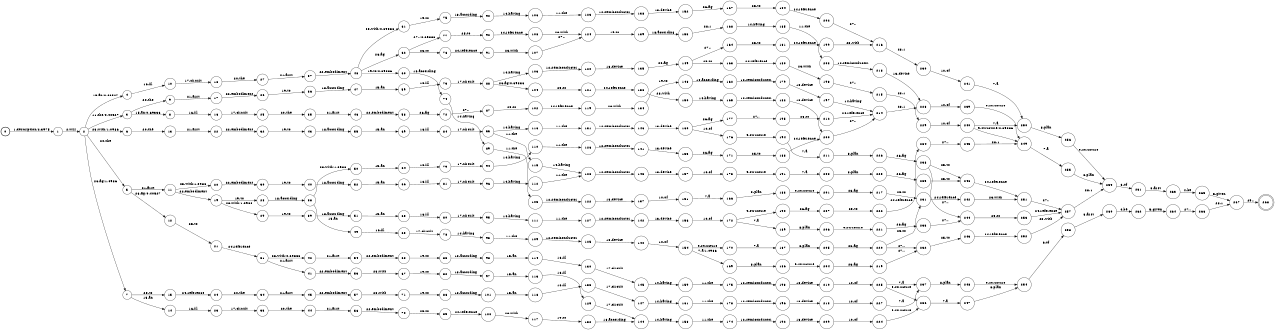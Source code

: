 digraph FST {
rankdir = LR;
size = "8.5,11";
label = "";
center = 1;
orientation = Portrait;
ranksep = "0.4";
nodesep = "0.25";
0 [label = "0", shape = circle, style = bold, fontsize = 14]
	0 -> 1 [label = "1:description/2.3975", fontsize = 14];
1 [label = "1", shape = circle, style = solid, fontsize = 14]
	1 -> 2 [label = "2:will", fontsize = 14];
2 [label = "2", shape = circle, style = solid, fontsize = 14]
	2 -> 4 [label = "15:an/0.40527", fontsize = 14];
	2 -> 3 [label = "11:the/0.40527", fontsize = 14];
	2 -> 5 [label = "20:the", fontsize = 14];
	2 -> 6 [label = "23:with/1.0986", fontsize = 14];
	2 -> 7 [label = "26:fig/1.0986", fontsize = 14];
3 [label = "3", shape = circle, style = solid, fontsize = 14]
	3 -> 8 [label = "15:an/0.69336", fontsize = 14];
	3 -> 9 [label = "20:the", fontsize = 14];
4 [label = "4", shape = circle, style = solid, fontsize = 14]
	4 -> 10 [label = "16:iil", fontsize = 14];
5 [label = "5", shape = circle, style = solid, fontsize = 14]
	5 -> 11 [label = "21:first", fontsize = 14];
	5 -> 12 [label = "26:fig/0.40527", fontsize = 14];
6 [label = "6", shape = circle, style = solid, fontsize = 14]
	6 -> 13 [label = "20:the", fontsize = 14];
7 [label = "7", shape = circle, style = solid, fontsize = 14]
	7 -> 14 [label = "15:an", fontsize = 14];
	7 -> 15 [label = "25:to", fontsize = 14];
8 [label = "8", shape = circle, style = solid, fontsize = 14]
	8 -> 16 [label = "16:iil", fontsize = 14];
9 [label = "9", shape = circle, style = solid, fontsize = 14]
	9 -> 17 [label = "21:first", fontsize = 14];
10 [label = "10", shape = circle, style = solid, fontsize = 14]
	10 -> 18 [label = "17:circuit", fontsize = 14];
11 [label = "11", shape = circle, style = solid, fontsize = 14]
	11 -> 19 [label = "22:embodiment", fontsize = 14];
	11 -> 20 [label = "23:with/1.0986", fontsize = 14];
12 [label = "12", shape = circle, style = solid, fontsize = 14]
	12 -> 21 [label = "25:to", fontsize = 14];
13 [label = "13", shape = circle, style = solid, fontsize = 14]
	13 -> 22 [label = "21:first", fontsize = 14];
14 [label = "14", shape = circle, style = solid, fontsize = 14]
	14 -> 23 [label = "16:iil", fontsize = 14];
15 [label = "15", shape = circle, style = solid, fontsize = 14]
	15 -> 24 [label = "24:reference", fontsize = 14];
16 [label = "16", shape = circle, style = solid, fontsize = 14]
	16 -> 25 [label = "17:circuit", fontsize = 14];
17 [label = "17", shape = circle, style = solid, fontsize = 14]
	17 -> 26 [label = "22:embodiment", fontsize = 14];
18 [label = "18", shape = circle, style = solid, fontsize = 14]
	18 -> 27 [label = "20:the", fontsize = 14];
19 [label = "19", shape = circle, style = solid, fontsize = 14]
	19 -> 29 [label = "23:with/1.0986", fontsize = 14];
	19 -> 28 [label = "19:to", fontsize = 14];
20 [label = "20", shape = circle, style = solid, fontsize = 14]
	20 -> 30 [label = "22:embodiment", fontsize = 14];
21 [label = "21", shape = circle, style = solid, fontsize = 14]
	21 -> 31 [label = "24:reference", fontsize = 14];
22 [label = "22", shape = circle, style = solid, fontsize = 14]
	22 -> 32 [label = "22:embodiment", fontsize = 14];
23 [label = "23", shape = circle, style = solid, fontsize = 14]
	23 -> 33 [label = "17:circuit", fontsize = 14];
24 [label = "24", shape = circle, style = solid, fontsize = 14]
	24 -> 34 [label = "20:the", fontsize = 14];
25 [label = "25", shape = circle, style = solid, fontsize = 14]
	25 -> 35 [label = "20:the", fontsize = 14];
26 [label = "26", shape = circle, style = solid, fontsize = 14]
	26 -> 36 [label = "19:to", fontsize = 14];
27 [label = "27", shape = circle, style = solid, fontsize = 14]
	27 -> 37 [label = "21:first", fontsize = 14];
28 [label = "28", shape = circle, style = solid, fontsize = 14]
	28 -> 38 [label = "18:according", fontsize = 14];
29 [label = "29", shape = circle, style = solid, fontsize = 14]
	29 -> 39 [label = "19:to", fontsize = 14];
30 [label = "30", shape = circle, style = solid, fontsize = 14]
	30 -> 40 [label = "19:to", fontsize = 14];
31 [label = "31", shape = circle, style = solid, fontsize = 14]
	31 -> 41 [label = "21:first", fontsize = 14];
	31 -> 42 [label = "23:with/0.69336", fontsize = 14];
32 [label = "32", shape = circle, style = solid, fontsize = 14]
	32 -> 43 [label = "19:to", fontsize = 14];
33 [label = "33", shape = circle, style = solid, fontsize = 14]
	33 -> 44 [label = "20:the", fontsize = 14];
34 [label = "34", shape = circle, style = solid, fontsize = 14]
	34 -> 45 [label = "21:first", fontsize = 14];
35 [label = "35", shape = circle, style = solid, fontsize = 14]
	35 -> 46 [label = "21:first", fontsize = 14];
36 [label = "36", shape = circle, style = solid, fontsize = 14]
	36 -> 47 [label = "18:according", fontsize = 14];
37 [label = "37", shape = circle, style = solid, fontsize = 14]
	37 -> 48 [label = "22:embodiment", fontsize = 14];
38 [label = "38", shape = circle, style = solid, fontsize = 14]
	38 -> 49 [label = "15:an", fontsize = 14];
	38 -> 50 [label = "23:with/1.0986", fontsize = 14];
39 [label = "39", shape = circle, style = solid, fontsize = 14]
	39 -> 51 [label = "18:according", fontsize = 14];
40 [label = "40", shape = circle, style = solid, fontsize = 14]
	40 -> 52 [label = "18:according", fontsize = 14];
41 [label = "41", shape = circle, style = solid, fontsize = 14]
	41 -> 53 [label = "22:embodiment", fontsize = 14];
42 [label = "42", shape = circle, style = solid, fontsize = 14]
	42 -> 54 [label = "21:first", fontsize = 14];
43 [label = "43", shape = circle, style = solid, fontsize = 14]
	43 -> 55 [label = "18:according", fontsize = 14];
44 [label = "44", shape = circle, style = solid, fontsize = 14]
	44 -> 56 [label = "21:first", fontsize = 14];
45 [label = "45", shape = circle, style = solid, fontsize = 14]
	45 -> 57 [label = "22:embodiment", fontsize = 14];
46 [label = "46", shape = circle, style = solid, fontsize = 14]
	46 -> 58 [label = "22:embodiment", fontsize = 14];
47 [label = "47", shape = circle, style = solid, fontsize = 14]
	47 -> 59 [label = "15:an", fontsize = 14];
48 [label = "48", shape = circle, style = solid, fontsize = 14]
	48 -> 61 [label = "23:with/0.69336", fontsize = 14];
	48 -> 60 [label = "19:to/0.69336", fontsize = 14];
	48 -> 62 [label = "26:fig", fontsize = 14];
49 [label = "49", shape = circle, style = solid, fontsize = 14]
	49 -> 63 [label = "16:iil", fontsize = 14];
50 [label = "50", shape = circle, style = solid, fontsize = 14]
	50 -> 64 [label = "15:an", fontsize = 14];
51 [label = "51", shape = circle, style = solid, fontsize = 14]
	51 -> 65 [label = "15:an", fontsize = 14];
52 [label = "52", shape = circle, style = solid, fontsize = 14]
	52 -> 66 [label = "15:an", fontsize = 14];
53 [label = "53", shape = circle, style = solid, fontsize = 14]
	53 -> 67 [label = "23:with", fontsize = 14];
54 [label = "54", shape = circle, style = solid, fontsize = 14]
	54 -> 68 [label = "22:embodiment", fontsize = 14];
55 [label = "55", shape = circle, style = solid, fontsize = 14]
	55 -> 69 [label = "15:an", fontsize = 14];
56 [label = "56", shape = circle, style = solid, fontsize = 14]
	56 -> 70 [label = "22:embodiment", fontsize = 14];
57 [label = "57", shape = circle, style = solid, fontsize = 14]
	57 -> 71 [label = "23:with", fontsize = 14];
58 [label = "58", shape = circle, style = solid, fontsize = 14]
	58 -> 72 [label = "26:fig", fontsize = 14];
59 [label = "59", shape = circle, style = solid, fontsize = 14]
	59 -> 73 [label = "16:iil", fontsize = 14];
60 [label = "60", shape = circle, style = solid, fontsize = 14]
	60 -> 74 [label = "18:according", fontsize = 14];
61 [label = "61", shape = circle, style = solid, fontsize = 14]
	61 -> 75 [label = "19:to", fontsize = 14];
62 [label = "62", shape = circle, style = solid, fontsize = 14]
	62 -> 76 [label = "25:to", fontsize = 14];
	62 -> 77 [label = "27:./0.69336", fontsize = 14];
63 [label = "63", shape = circle, style = solid, fontsize = 14]
	63 -> 78 [label = "17:circuit", fontsize = 14];
64 [label = "64", shape = circle, style = solid, fontsize = 14]
	64 -> 79 [label = "16:iil", fontsize = 14];
65 [label = "65", shape = circle, style = solid, fontsize = 14]
	65 -> 80 [label = "16:iil", fontsize = 14];
66 [label = "66", shape = circle, style = solid, fontsize = 14]
	66 -> 81 [label = "16:iil", fontsize = 14];
67 [label = "67", shape = circle, style = solid, fontsize = 14]
	67 -> 82 [label = "19:to", fontsize = 14];
68 [label = "68", shape = circle, style = solid, fontsize = 14]
	68 -> 83 [label = "19:to", fontsize = 14];
69 [label = "69", shape = circle, style = solid, fontsize = 14]
	69 -> 84 [label = "16:iil", fontsize = 14];
70 [label = "70", shape = circle, style = solid, fontsize = 14]
	70 -> 85 [label = "25:to", fontsize = 14];
71 [label = "71", shape = circle, style = solid, fontsize = 14]
	71 -> 86 [label = "19:to", fontsize = 14];
72 [label = "72", shape = circle, style = solid, fontsize = 14]
	72 -> 87 [label = "27:.", fontsize = 14];
73 [label = "73", shape = circle, style = solid, fontsize = 14]
	73 -> 88 [label = "17:circuit", fontsize = 14];
74 [label = "74", shape = circle, style = solid, fontsize = 14]
	74 -> 89 [label = "14:having", fontsize = 14];
75 [label = "75", shape = circle, style = solid, fontsize = 14]
	75 -> 90 [label = "18:according", fontsize = 14];
76 [label = "76", shape = circle, style = solid, fontsize = 14]
	76 -> 91 [label = "24:reference", fontsize = 14];
77 [label = "77", shape = circle, style = solid, fontsize = 14]
	77 -> 92 [label = "25:to", fontsize = 14];
78 [label = "78", shape = circle, style = solid, fontsize = 14]
	78 -> 93 [label = "14:having", fontsize = 14];
79 [label = "79", shape = circle, style = solid, fontsize = 14]
	79 -> 94 [label = "17:circuit", fontsize = 14];
80 [label = "80", shape = circle, style = solid, fontsize = 14]
	80 -> 95 [label = "17:circuit", fontsize = 14];
81 [label = "81", shape = circle, style = solid, fontsize = 14]
	81 -> 96 [label = "17:circuit", fontsize = 14];
82 [label = "82", shape = circle, style = solid, fontsize = 14]
	82 -> 97 [label = "18:according", fontsize = 14];
83 [label = "83", shape = circle, style = solid, fontsize = 14]
	83 -> 98 [label = "18:according", fontsize = 14];
84 [label = "84", shape = circle, style = solid, fontsize = 14]
	84 -> 99 [label = "17:circuit", fontsize = 14];
85 [label = "85", shape = circle, style = solid, fontsize = 14]
	85 -> 100 [label = "24:reference", fontsize = 14];
86 [label = "86", shape = circle, style = solid, fontsize = 14]
	86 -> 101 [label = "18:according", fontsize = 14];
87 [label = "87", shape = circle, style = solid, fontsize = 14]
	87 -> 102 [label = "25:to", fontsize = 14];
88 [label = "88", shape = circle, style = solid, fontsize = 14]
	88 -> 103 [label = "14:having", fontsize = 14];
	88 -> 104 [label = "26:fig/0.69336", fontsize = 14];
89 [label = "89", shape = circle, style = solid, fontsize = 14]
	89 -> 105 [label = "11:the", fontsize = 14];
90 [label = "90", shape = circle, style = solid, fontsize = 14]
	90 -> 106 [label = "14:having", fontsize = 14];
91 [label = "91", shape = circle, style = solid, fontsize = 14]
	91 -> 107 [label = "23:with", fontsize = 14];
92 [label = "92", shape = circle, style = solid, fontsize = 14]
	92 -> 108 [label = "24:reference", fontsize = 14];
93 [label = "93", shape = circle, style = solid, fontsize = 14]
	93 -> 109 [label = "11:the", fontsize = 14];
94 [label = "94", shape = circle, style = solid, fontsize = 14]
	94 -> 110 [label = "14:having", fontsize = 14];
95 [label = "95", shape = circle, style = solid, fontsize = 14]
	95 -> 111 [label = "14:having", fontsize = 14];
96 [label = "96", shape = circle, style = solid, fontsize = 14]
	96 -> 112 [label = "14:having", fontsize = 14];
97 [label = "97", shape = circle, style = solid, fontsize = 14]
	97 -> 113 [label = "15:an", fontsize = 14];
98 [label = "98", shape = circle, style = solid, fontsize = 14]
	98 -> 114 [label = "15:an", fontsize = 14];
99 [label = "99", shape = circle, style = solid, fontsize = 14]
	99 -> 116 [label = "14:having", fontsize = 14];
	99 -> 115 [label = "11:the", fontsize = 14];
100 [label = "100", shape = circle, style = solid, fontsize = 14]
	100 -> 117 [label = "23:with", fontsize = 14];
101 [label = "101", shape = circle, style = solid, fontsize = 14]
	101 -> 118 [label = "15:an", fontsize = 14];
102 [label = "102", shape = circle, style = solid, fontsize = 14]
	102 -> 119 [label = "24:reference", fontsize = 14];
103 [label = "103", shape = circle, style = solid, fontsize = 14]
	103 -> 120 [label = "12:semiconductor", fontsize = 14];
104 [label = "104", shape = circle, style = solid, fontsize = 14]
	104 -> 121 [label = "25:to", fontsize = 14];
105 [label = "105", shape = circle, style = solid, fontsize = 14]
	105 -> 122 [label = "12:semiconductor", fontsize = 14];
106 [label = "106", shape = circle, style = solid, fontsize = 14]
	106 -> 123 [label = "11:the", fontsize = 14];
107 [label = "107", shape = circle, style = solid, fontsize = 14]
	107 -> 124 [label = "27:.", fontsize = 14];
108 [label = "108", shape = circle, style = solid, fontsize = 14]
	108 -> 124 [label = "23:with", fontsize = 14];
109 [label = "109", shape = circle, style = solid, fontsize = 14]
	109 -> 125 [label = "12:semiconductor", fontsize = 14];
110 [label = "110", shape = circle, style = solid, fontsize = 14]
	110 -> 126 [label = "11:the", fontsize = 14];
111 [label = "111", shape = circle, style = solid, fontsize = 14]
	111 -> 127 [label = "11:the", fontsize = 14];
112 [label = "112", shape = circle, style = solid, fontsize = 14]
	112 -> 128 [label = "11:the", fontsize = 14];
113 [label = "113", shape = circle, style = solid, fontsize = 14]
	113 -> 129 [label = "16:iil", fontsize = 14];
114 [label = "114", shape = circle, style = solid, fontsize = 14]
	114 -> 130 [label = "16:iil", fontsize = 14];
115 [label = "115", shape = circle, style = solid, fontsize = 14]
	115 -> 128 [label = "14:having", fontsize = 14];
116 [label = "116", shape = circle, style = solid, fontsize = 14]
	116 -> 131 [label = "11:the", fontsize = 14];
117 [label = "117", shape = circle, style = solid, fontsize = 14]
	117 -> 132 [label = "19:to", fontsize = 14];
118 [label = "118", shape = circle, style = solid, fontsize = 14]
	118 -> 133 [label = "16:iil", fontsize = 14];
119 [label = "119", shape = circle, style = solid, fontsize = 14]
	119 -> 134 [label = "23:with", fontsize = 14];
120 [label = "120", shape = circle, style = solid, fontsize = 14]
	120 -> 135 [label = "13:device", fontsize = 14];
121 [label = "121", shape = circle, style = solid, fontsize = 14]
	121 -> 136 [label = "24:reference", fontsize = 14];
122 [label = "122", shape = circle, style = solid, fontsize = 14]
	122 -> 137 [label = "13:device", fontsize = 14];
123 [label = "123", shape = circle, style = solid, fontsize = 14]
	123 -> 138 [label = "12:semiconductor", fontsize = 14];
124 [label = "124", shape = circle, style = solid, fontsize = 14]
	124 -> 139 [label = "19:to", fontsize = 14];
125 [label = "125", shape = circle, style = solid, fontsize = 14]
	125 -> 140 [label = "13:device", fontsize = 14];
126 [label = "126", shape = circle, style = solid, fontsize = 14]
	126 -> 141 [label = "12:semiconductor", fontsize = 14];
127 [label = "127", shape = circle, style = solid, fontsize = 14]
	127 -> 142 [label = "12:semiconductor", fontsize = 14];
128 [label = "128", shape = circle, style = solid, fontsize = 14]
	128 -> 143 [label = "12:semiconductor", fontsize = 14];
129 [label = "129", shape = circle, style = solid, fontsize = 14]
	129 -> 144 [label = "17:circuit", fontsize = 14];
130 [label = "130", shape = circle, style = solid, fontsize = 14]
	130 -> 145 [label = "17:circuit", fontsize = 14];
131 [label = "131", shape = circle, style = solid, fontsize = 14]
	131 -> 146 [label = "12:semiconductor", fontsize = 14];
132 [label = "132", shape = circle, style = solid, fontsize = 14]
	132 -> 144 [label = "18:according", fontsize = 14];
133 [label = "133", shape = circle, style = solid, fontsize = 14]
	133 -> 147 [label = "17:circuit", fontsize = 14];
134 [label = "134", shape = circle, style = solid, fontsize = 14]
	134 -> 148 [label = "19:to", fontsize = 14];
135 [label = "135", shape = circle, style = solid, fontsize = 14]
	135 -> 149 [label = "26:fig", fontsize = 14];
136 [label = "136", shape = circle, style = solid, fontsize = 14]
	136 -> 150 [label = "23:with", fontsize = 14];
137 [label = "137", shape = circle, style = solid, fontsize = 14]
	137 -> 151 [label = "10:of", fontsize = 14];
138 [label = "138", shape = circle, style = solid, fontsize = 14]
	138 -> 152 [label = "13:device", fontsize = 14];
139 [label = "139", shape = circle, style = solid, fontsize = 14]
	139 -> 153 [label = "18:according", fontsize = 14];
140 [label = "140", shape = circle, style = solid, fontsize = 14]
	140 -> 154 [label = "10:of", fontsize = 14];
141 [label = "141", shape = circle, style = solid, fontsize = 14]
	141 -> 155 [label = "13:device", fontsize = 14];
142 [label = "142", shape = circle, style = solid, fontsize = 14]
	142 -> 156 [label = "13:device", fontsize = 14];
143 [label = "143", shape = circle, style = solid, fontsize = 14]
	143 -> 157 [label = "13:device", fontsize = 14];
144 [label = "144", shape = circle, style = solid, fontsize = 14]
	144 -> 158 [label = "14:having", fontsize = 14];
145 [label = "145", shape = circle, style = solid, fontsize = 14]
	145 -> 159 [label = "14:having", fontsize = 14];
146 [label = "146", shape = circle, style = solid, fontsize = 14]
	146 -> 160 [label = "13:device", fontsize = 14];
147 [label = "147", shape = circle, style = solid, fontsize = 14]
	147 -> 161 [label = "14:having", fontsize = 14];
148 [label = "148", shape = circle, style = solid, fontsize = 14]
	148 -> 162 [label = "18:according", fontsize = 14];
149 [label = "149", shape = circle, style = solid, fontsize = 14]
	149 -> 163 [label = "25:to", fontsize = 14];
	149 -> 164 [label = "27:.", fontsize = 14];
150 [label = "150", shape = circle, style = solid, fontsize = 14]
	150 -> 165 [label = "14:having", fontsize = 14];
151 [label = "151", shape = circle, style = solid, fontsize = 14]
	151 -> 166 [label = "7:a", fontsize = 14];
152 [label = "152", shape = circle, style = solid, fontsize = 14]
	152 -> 167 [label = "26:fig", fontsize = 14];
153 [label = "153", shape = circle, style = solid, fontsize = 14]
	153 -> 168 [label = "28:1", fontsize = 14];
154 [label = "154", shape = circle, style = solid, fontsize = 14]
	154 -> 169 [label = "7:a/1.0986", fontsize = 14];
	154 -> 170 [label = "9:structure", fontsize = 14];
155 [label = "155", shape = circle, style = solid, fontsize = 14]
	155 -> 171 [label = "26:fig", fontsize = 14];
156 [label = "156", shape = circle, style = solid, fontsize = 14]
	156 -> 172 [label = "10:of", fontsize = 14];
157 [label = "157", shape = circle, style = solid, fontsize = 14]
	157 -> 173 [label = "10:of", fontsize = 14];
158 [label = "158", shape = circle, style = solid, fontsize = 14]
	158 -> 174 [label = "11:the", fontsize = 14];
159 [label = "159", shape = circle, style = solid, fontsize = 14]
	159 -> 175 [label = "11:the", fontsize = 14];
160 [label = "160", shape = circle, style = solid, fontsize = 14]
	160 -> 176 [label = "10:of", fontsize = 14];
	160 -> 177 [label = "26:fig", fontsize = 14];
161 [label = "161", shape = circle, style = solid, fontsize = 14]
	161 -> 178 [label = "11:the", fontsize = 14];
162 [label = "162", shape = circle, style = solid, fontsize = 14]
	162 -> 179 [label = "12:semiconductor", fontsize = 14];
163 [label = "163", shape = circle, style = solid, fontsize = 14]
	163 -> 180 [label = "24:reference", fontsize = 14];
164 [label = "164", shape = circle, style = solid, fontsize = 14]
	164 -> 181 [label = "25:to", fontsize = 14];
165 [label = "165", shape = circle, style = solid, fontsize = 14]
	165 -> 182 [label = "12:semiconductor", fontsize = 14];
166 [label = "166", shape = circle, style = solid, fontsize = 14]
	166 -> 183 [label = "8:plan", fontsize = 14];
167 [label = "167", shape = circle, style = solid, fontsize = 14]
	167 -> 184 [label = "25:to", fontsize = 14];
168 [label = "168", shape = circle, style = solid, fontsize = 14]
	168 -> 185 [label = "14:having", fontsize = 14];
169 [label = "169", shape = circle, style = solid, fontsize = 14]
	169 -> 186 [label = "8:plan", fontsize = 14];
170 [label = "170", shape = circle, style = solid, fontsize = 14]
	170 -> 187 [label = "7:a", fontsize = 14];
171 [label = "171", shape = circle, style = solid, fontsize = 14]
	171 -> 188 [label = "25:to", fontsize = 14];
172 [label = "172", shape = circle, style = solid, fontsize = 14]
	172 -> 189 [label = "7:a", fontsize = 14];
	172 -> 190 [label = "9:structure", fontsize = 14];
173 [label = "173", shape = circle, style = solid, fontsize = 14]
	173 -> 191 [label = "9:structure", fontsize = 14];
174 [label = "174", shape = circle, style = solid, fontsize = 14]
	174 -> 192 [label = "12:semiconductor", fontsize = 14];
175 [label = "175", shape = circle, style = solid, fontsize = 14]
	175 -> 193 [label = "12:semiconductor", fontsize = 14];
176 [label = "176", shape = circle, style = solid, fontsize = 14]
	176 -> 194 [label = "9:structure", fontsize = 14];
177 [label = "177", shape = circle, style = solid, fontsize = 14]
	177 -> 195 [label = "27:.", fontsize = 14];
178 [label = "178", shape = circle, style = solid, fontsize = 14]
	178 -> 196 [label = "12:semiconductor", fontsize = 14];
179 [label = "179", shape = circle, style = solid, fontsize = 14]
	179 -> 197 [label = "13:device", fontsize = 14];
180 [label = "180", shape = circle, style = solid, fontsize = 14]
	180 -> 198 [label = "23:with", fontsize = 14];
181 [label = "181", shape = circle, style = solid, fontsize = 14]
	181 -> 199 [label = "24:reference", fontsize = 14];
182 [label = "182", shape = circle, style = solid, fontsize = 14]
	182 -> 200 [label = "13:device", fontsize = 14];
183 [label = "183", shape = circle, style = solid, fontsize = 14]
	183 -> 201 [label = "9:structure", fontsize = 14];
184 [label = "184", shape = circle, style = solid, fontsize = 14]
	184 -> 202 [label = "24:reference", fontsize = 14];
185 [label = "185", shape = circle, style = solid, fontsize = 14]
	185 -> 203 [label = "11:the", fontsize = 14];
186 [label = "186", shape = circle, style = solid, fontsize = 14]
	186 -> 204 [label = "9:structure", fontsize = 14];
187 [label = "187", shape = circle, style = solid, fontsize = 14]
	187 -> 205 [label = "8:plan", fontsize = 14];
188 [label = "188", shape = circle, style = solid, fontsize = 14]
	188 -> 200 [label = "24:reference", fontsize = 14];
189 [label = "189", shape = circle, style = solid, fontsize = 14]
	189 -> 206 [label = "8:plan", fontsize = 14];
190 [label = "190", shape = circle, style = solid, fontsize = 14]
	190 -> 207 [label = "26:fig", fontsize = 14];
191 [label = "191", shape = circle, style = solid, fontsize = 14]
	191 -> 208 [label = "7:a", fontsize = 14];
192 [label = "192", shape = circle, style = solid, fontsize = 14]
	192 -> 209 [label = "13:device", fontsize = 14];
193 [label = "193", shape = circle, style = solid, fontsize = 14]
	193 -> 210 [label = "13:device", fontsize = 14];
194 [label = "194", shape = circle, style = solid, fontsize = 14]
	194 -> 211 [label = "7:a", fontsize = 14];
195 [label = "195", shape = circle, style = solid, fontsize = 14]
	195 -> 212 [label = "25:to", fontsize = 14];
196 [label = "196", shape = circle, style = solid, fontsize = 14]
	196 -> 213 [label = "13:device", fontsize = 14];
197 [label = "197", shape = circle, style = solid, fontsize = 14]
	197 -> 214 [label = "14:having", fontsize = 14];
198 [label = "198", shape = circle, style = solid, fontsize = 14]
	198 -> 215 [label = "27:.", fontsize = 14];
199 [label = "199", shape = circle, style = solid, fontsize = 14]
	199 -> 216 [label = "23:with", fontsize = 14];
200 [label = "200", shape = circle, style = solid, fontsize = 14]
	200 -> 214 [label = "27:.", fontsize = 14];
201 [label = "201", shape = circle, style = solid, fontsize = 14]
	201 -> 217 [label = "26:fig", fontsize = 14];
202 [label = "202", shape = circle, style = solid, fontsize = 14]
	202 -> 216 [label = "27:.", fontsize = 14];
203 [label = "203", shape = circle, style = solid, fontsize = 14]
	203 -> 218 [label = "12:semiconductor", fontsize = 14];
204 [label = "204", shape = circle, style = solid, fontsize = 14]
	204 -> 219 [label = "26:fig", fontsize = 14];
205 [label = "205", shape = circle, style = solid, fontsize = 14]
	205 -> 220 [label = "26:fig", fontsize = 14];
206 [label = "206", shape = circle, style = solid, fontsize = 14]
	206 -> 221 [label = "9:structure", fontsize = 14];
207 [label = "207", shape = circle, style = solid, fontsize = 14]
	207 -> 222 [label = "25:to", fontsize = 14];
208 [label = "208", shape = circle, style = solid, fontsize = 14]
	208 -> 223 [label = "8:plan", fontsize = 14];
209 [label = "209", shape = circle, style = solid, fontsize = 14]
	209 -> 224 [label = "10:of", fontsize = 14];
210 [label = "210", shape = circle, style = solid, fontsize = 14]
	210 -> 225 [label = "10:of", fontsize = 14];
211 [label = "211", shape = circle, style = solid, fontsize = 14]
	211 -> 226 [label = "8:plan", fontsize = 14];
212 [label = "212", shape = circle, style = solid, fontsize = 14]
	212 -> 214 [label = "24:reference", fontsize = 14];
213 [label = "213", shape = circle, style = solid, fontsize = 14]
	213 -> 227 [label = "10:of", fontsize = 14];
214 [label = "214", shape = circle, style = solid, fontsize = 14]
	214 -> 228 [label = "28:1", fontsize = 14];
215 [label = "215", shape = circle, style = solid, fontsize = 14]
	215 -> 229 [label = "28:1", fontsize = 14];
216 [label = "216", shape = circle, style = solid, fontsize = 14]
	216 -> 230 [label = "28:1", fontsize = 14];
217 [label = "217", shape = circle, style = solid, fontsize = 14]
	217 -> 231 [label = "25:to", fontsize = 14];
218 [label = "218", shape = circle, style = solid, fontsize = 14]
	218 -> 228 [label = "13:device", fontsize = 14];
219 [label = "219", shape = circle, style = solid, fontsize = 14]
	219 -> 232 [label = "27:.", fontsize = 14];
220 [label = "220", shape = circle, style = solid, fontsize = 14]
	220 -> 231 [label = "25:to", fontsize = 14];
	220 -> 232 [label = "27:.", fontsize = 14];
221 [label = "221", shape = circle, style = solid, fontsize = 14]
	221 -> 233 [label = "26:fig", fontsize = 14];
222 [label = "222", shape = circle, style = solid, fontsize = 14]
	222 -> 234 [label = "24:reference", fontsize = 14];
223 [label = "223", shape = circle, style = solid, fontsize = 14]
	223 -> 235 [label = "26:fig", fontsize = 14];
224 [label = "224", shape = circle, style = solid, fontsize = 14]
	224 -> 236 [label = "9:structure", fontsize = 14];
225 [label = "225", shape = circle, style = solid, fontsize = 14]
	225 -> 237 [label = "7:a", fontsize = 14];
	225 -> 236 [label = "9:structure", fontsize = 14];
226 [label = "226", shape = circle, style = solid, fontsize = 14]
	226 -> 238 [label = "26:fig", fontsize = 14];
227 [label = "227", shape = circle, style = solid, fontsize = 14]
	227 -> 237 [label = "7:a", fontsize = 14];
228 [label = "228", shape = circle, style = solid, fontsize = 14]
	228 -> 239 [label = "10:of", fontsize = 14];
229 [label = "229", shape = circle, style = solid, fontsize = 14]
	229 -> 240 [label = "10:of", fontsize = 14];
230 [label = "230", shape = circle, style = solid, fontsize = 14]
	230 -> 241 [label = "10:of", fontsize = 14];
231 [label = "231", shape = circle, style = solid, fontsize = 14]
	231 -> 242 [label = "24:reference", fontsize = 14];
232 [label = "232", shape = circle, style = solid, fontsize = 14]
	232 -> 243 [label = "25:to", fontsize = 14];
233 [label = "233", shape = circle, style = solid, fontsize = 14]
	233 -> 244 [label = "27:.", fontsize = 14];
234 [label = "234", shape = circle, style = solid, fontsize = 14]
	234 -> 245 [label = "27:.", fontsize = 14];
235 [label = "235", shape = circle, style = solid, fontsize = 14]
	235 -> 246 [label = "25:to", fontsize = 14];
236 [label = "236", shape = circle, style = solid, fontsize = 14]
	236 -> 247 [label = "7:a", fontsize = 14];
237 [label = "237", shape = circle, style = solid, fontsize = 14]
	237 -> 248 [label = "8:plan", fontsize = 14];
238 [label = "238", shape = circle, style = solid, fontsize = 14]
	238 -> 246 [label = "25:to", fontsize = 14];
	238 -> 244 [label = "27:.", fontsize = 14];
239 [label = "239", shape = circle, style = solid, fontsize = 14]
	239 -> 249 [label = "9:structure", fontsize = 14];
240 [label = "240", shape = circle, style = solid, fontsize = 14]
	240 -> 250 [label = "7:a", fontsize = 14];
	240 -> 249 [label = "9:structure/0.69336", fontsize = 14];
241 [label = "241", shape = circle, style = solid, fontsize = 14]
	241 -> 250 [label = "7:a", fontsize = 14];
242 [label = "242", shape = circle, style = solid, fontsize = 14]
	242 -> 251 [label = "23:with", fontsize = 14];
243 [label = "243", shape = circle, style = solid, fontsize = 14]
	243 -> 252 [label = "24:reference", fontsize = 14];
244 [label = "244", shape = circle, style = solid, fontsize = 14]
	244 -> 253 [label = "25:to", fontsize = 14];
245 [label = "245", shape = circle, style = solid, fontsize = 14]
	245 -> 249 [label = "28:1", fontsize = 14];
246 [label = "246", shape = circle, style = solid, fontsize = 14]
	246 -> 251 [label = "24:reference", fontsize = 14];
247 [label = "247", shape = circle, style = solid, fontsize = 14]
	247 -> 254 [label = "8:plan", fontsize = 14];
248 [label = "248", shape = circle, style = solid, fontsize = 14]
	248 -> 254 [label = "9:structure", fontsize = 14];
249 [label = "249", shape = circle, style = solid, fontsize = 14]
	249 -> 255 [label = "7:a", fontsize = 14];
250 [label = "250", shape = circle, style = solid, fontsize = 14]
	250 -> 256 [label = "8:plan", fontsize = 14];
251 [label = "251", shape = circle, style = solid, fontsize = 14]
	251 -> 257 [label = "27:.", fontsize = 14];
252 [label = "252", shape = circle, style = solid, fontsize = 14]
	252 -> 257 [label = "23:with", fontsize = 14];
253 [label = "253", shape = circle, style = solid, fontsize = 14]
	253 -> 257 [label = "24:reference", fontsize = 14];
254 [label = "254", shape = circle, style = solid, fontsize = 14]
	254 -> 258 [label = "6:of", fontsize = 14];
255 [label = "255", shape = circle, style = solid, fontsize = 14]
	255 -> 259 [label = "8:plan", fontsize = 14];
256 [label = "256", shape = circle, style = solid, fontsize = 14]
	256 -> 259 [label = "9:structure", fontsize = 14];
257 [label = "257", shape = circle, style = solid, fontsize = 14]
	257 -> 259 [label = "28:1", fontsize = 14];
258 [label = "258", shape = circle, style = solid, fontsize = 14]
	258 -> 260 [label = "3:first", fontsize = 14];
259 [label = "259", shape = circle, style = solid, fontsize = 14]
	259 -> 261 [label = "6:of", fontsize = 14];
260 [label = "260", shape = circle, style = solid, fontsize = 14]
	260 -> 262 [label = "4:be", fontsize = 14];
261 [label = "261", shape = circle, style = solid, fontsize = 14]
	261 -> 263 [label = "3:first", fontsize = 14];
262 [label = "262", shape = circle, style = solid, fontsize = 14]
	262 -> 264 [label = "5:given", fontsize = 14];
263 [label = "263", shape = circle, style = solid, fontsize = 14]
	263 -> 265 [label = "4:be", fontsize = 14];
264 [label = "264", shape = circle, style = solid, fontsize = 14]
	264 -> 266 [label = "27:.", fontsize = 14];
265 [label = "265", shape = circle, style = solid, fontsize = 14]
	265 -> 267 [label = "5:given", fontsize = 14];
266 [label = "266", shape = circle, style = solid, fontsize = 14]
	266 -> 267 [label = "28:1", fontsize = 14];
267 [label = "267", shape = circle, style = solid, fontsize = 14]
	267 -> 268 [label = "29:.", fontsize = 14];
268 [label = "268", shape = doublecircle, style = solid, fontsize = 14]
}
